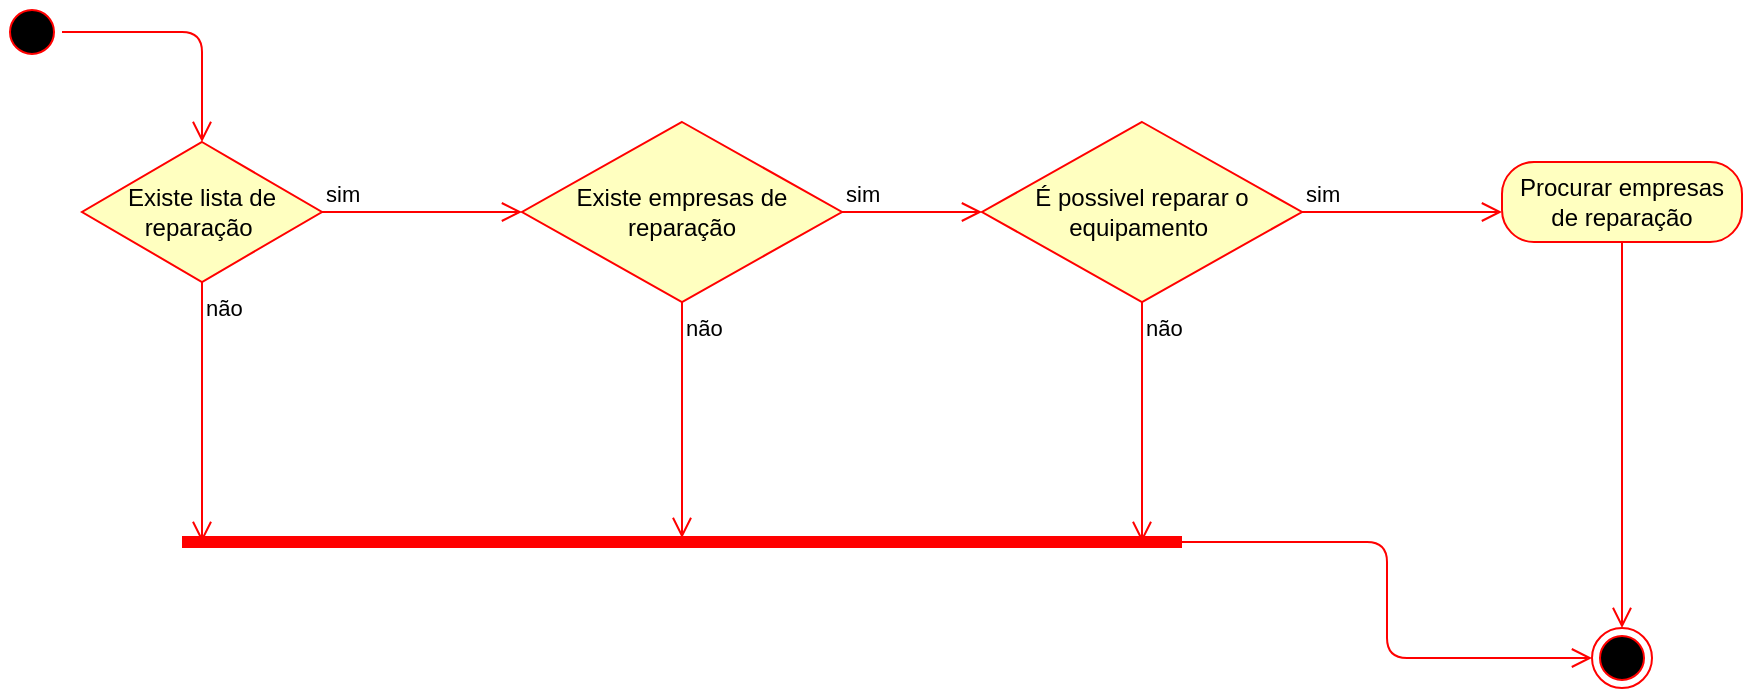<mxfile version="10.6.7" type="google"><diagram id="GO9rT-MpTsouANCISVm7" name="Page-1"><mxGraphModel dx="1040" dy="485" grid="1" gridSize="10" guides="1" tooltips="1" connect="1" arrows="1" fold="1" page="1" pageScale="1" pageWidth="1169" pageHeight="827" math="0" shadow="0"><root><mxCell id="0"/><mxCell id="1" parent="0"/><mxCell id="PZUlb3r9LH-wmisHT3Dy-1" value="" style="ellipse;html=1;shape=startState;fillColor=#000000;strokeColor=#ff0000;" parent="1" vertex="1"><mxGeometry x="20" y="100" width="30" height="30" as="geometry"/></mxCell><mxCell id="PZUlb3r9LH-wmisHT3Dy-2" value="" style="edgeStyle=orthogonalEdgeStyle;html=1;verticalAlign=bottom;endArrow=open;endSize=8;strokeColor=#ff0000;entryX=0.5;entryY=0;entryDx=0;entryDy=0;" parent="1" source="PZUlb3r9LH-wmisHT3Dy-1" target="PZUlb3r9LH-wmisHT3Dy-5" edge="1"><mxGeometry relative="1" as="geometry"><mxPoint x="105" y="130" as="targetPoint"/></mxGeometry></mxCell><mxCell id="PZUlb3r9LH-wmisHT3Dy-5" value="Existe lista de reparação&amp;nbsp;" style="rhombus;whiteSpace=wrap;html=1;fillColor=#ffffc0;strokeColor=#ff0000;" parent="1" vertex="1"><mxGeometry x="60" y="170" width="120" height="70" as="geometry"/></mxCell><mxCell id="PZUlb3r9LH-wmisHT3Dy-6" value="sim" style="edgeStyle=orthogonalEdgeStyle;html=1;align=left;verticalAlign=bottom;endArrow=open;endSize=8;strokeColor=#ff0000;" parent="1" source="PZUlb3r9LH-wmisHT3Dy-5" edge="1"><mxGeometry x="-1" relative="1" as="geometry"><mxPoint x="280" y="205" as="targetPoint"/></mxGeometry></mxCell><mxCell id="PZUlb3r9LH-wmisHT3Dy-7" value="não" style="edgeStyle=orthogonalEdgeStyle;html=1;align=left;verticalAlign=top;endArrow=open;endSize=8;strokeColor=#ff0000;entryX=0.02;entryY=0.5;entryDx=0;entryDy=0;entryPerimeter=0;" parent="1" source="PZUlb3r9LH-wmisHT3Dy-5" target="PZUlb3r9LH-wmisHT3Dy-20" edge="1"><mxGeometry x="-1" relative="1" as="geometry"><mxPoint x="120" y="360" as="targetPoint"/></mxGeometry></mxCell><mxCell id="PZUlb3r9LH-wmisHT3Dy-11" value="Existe empresas de reparação" style="rhombus;whiteSpace=wrap;html=1;fillColor=#ffffc0;strokeColor=#ff0000;" parent="1" vertex="1"><mxGeometry x="280" y="160" width="160" height="90" as="geometry"/></mxCell><mxCell id="PZUlb3r9LH-wmisHT3Dy-12" value="sim" style="edgeStyle=orthogonalEdgeStyle;html=1;align=left;verticalAlign=bottom;endArrow=open;endSize=8;strokeColor=#ff0000;" parent="1" source="PZUlb3r9LH-wmisHT3Dy-11" edge="1"><mxGeometry x="-1" relative="1" as="geometry"><mxPoint x="510" y="205" as="targetPoint"/></mxGeometry></mxCell><mxCell id="PZUlb3r9LH-wmisHT3Dy-13" value="não" style="edgeStyle=orthogonalEdgeStyle;html=1;align=left;verticalAlign=top;endArrow=open;endSize=8;strokeColor=#ff0000;entryX=0.5;entryY=0.3;entryDx=0;entryDy=0;entryPerimeter=0;" parent="1" source="PZUlb3r9LH-wmisHT3Dy-11" target="PZUlb3r9LH-wmisHT3Dy-20" edge="1"><mxGeometry x="-1" relative="1" as="geometry"><mxPoint x="360" y="360" as="targetPoint"/></mxGeometry></mxCell><mxCell id="PZUlb3r9LH-wmisHT3Dy-14" value="É possivel reparar o equipamento&amp;nbsp;" style="rhombus;whiteSpace=wrap;html=1;fillColor=#ffffc0;strokeColor=#ff0000;" parent="1" vertex="1"><mxGeometry x="510" y="160" width="160" height="90" as="geometry"/></mxCell><mxCell id="PZUlb3r9LH-wmisHT3Dy-15" value="sim" style="edgeStyle=orthogonalEdgeStyle;html=1;align=left;verticalAlign=bottom;endArrow=open;endSize=8;strokeColor=#ff0000;" parent="1" source="PZUlb3r9LH-wmisHT3Dy-14" edge="1"><mxGeometry x="-1" relative="1" as="geometry"><mxPoint x="770" y="205" as="targetPoint"/></mxGeometry></mxCell><mxCell id="PZUlb3r9LH-wmisHT3Dy-16" value="não" style="edgeStyle=orthogonalEdgeStyle;html=1;align=left;verticalAlign=top;endArrow=open;endSize=8;strokeColor=#ff0000;" parent="1" source="PZUlb3r9LH-wmisHT3Dy-14" edge="1"><mxGeometry x="-1" relative="1" as="geometry"><mxPoint x="590" y="370" as="targetPoint"/></mxGeometry></mxCell><mxCell id="PZUlb3r9LH-wmisHT3Dy-17" value="Procurar empresas de reparação" style="rounded=1;whiteSpace=wrap;html=1;arcSize=40;fontColor=#000000;fillColor=#ffffc0;strokeColor=#ff0000;" parent="1" vertex="1"><mxGeometry x="770" y="180" width="120" height="40" as="geometry"/></mxCell><mxCell id="PZUlb3r9LH-wmisHT3Dy-18" value="" style="edgeStyle=orthogonalEdgeStyle;html=1;verticalAlign=bottom;endArrow=open;endSize=8;strokeColor=#ff0000;entryX=0.5;entryY=0;entryDx=0;entryDy=0;" parent="1" source="PZUlb3r9LH-wmisHT3Dy-17" target="PZUlb3r9LH-wmisHT3Dy-19" edge="1"><mxGeometry relative="1" as="geometry"><mxPoint x="830" y="280" as="targetPoint"/></mxGeometry></mxCell><mxCell id="PZUlb3r9LH-wmisHT3Dy-19" value="" style="ellipse;html=1;shape=endState;fillColor=#000000;strokeColor=#ff0000;" parent="1" vertex="1"><mxGeometry x="815" y="413" width="30" height="30" as="geometry"/></mxCell><mxCell id="PZUlb3r9LH-wmisHT3Dy-20" value="" style="shape=line;html=1;strokeWidth=6;strokeColor=#ff0000;" parent="1" vertex="1"><mxGeometry x="110" y="365" width="500" height="10" as="geometry"/></mxCell><mxCell id="PZUlb3r9LH-wmisHT3Dy-21" value="" style="edgeStyle=orthogonalEdgeStyle;html=1;verticalAlign=bottom;endArrow=open;endSize=8;strokeColor=#ff0000;entryX=0;entryY=0.5;entryDx=0;entryDy=0;" parent="1" source="PZUlb3r9LH-wmisHT3Dy-20" target="PZUlb3r9LH-wmisHT3Dy-19" edge="1"><mxGeometry relative="1" as="geometry"><mxPoint x="790" y="450" as="targetPoint"/></mxGeometry></mxCell></root></mxGraphModel></diagram></mxfile>